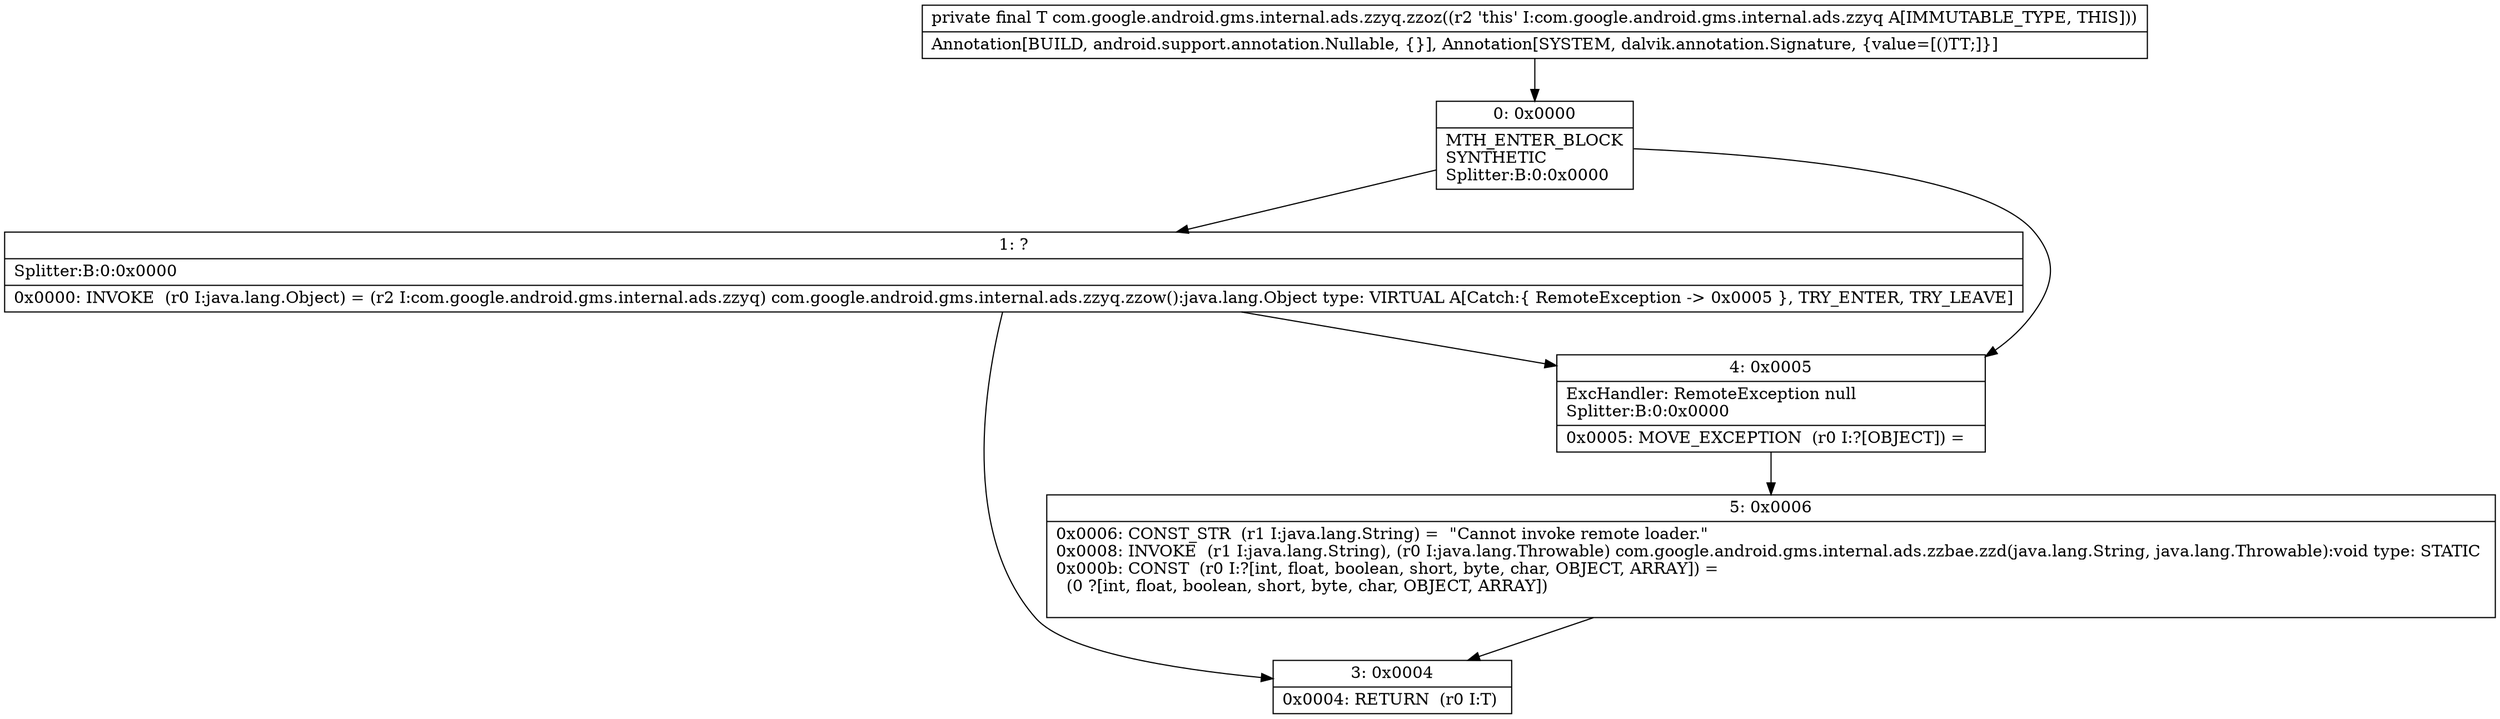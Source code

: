 digraph "CFG forcom.google.android.gms.internal.ads.zzyq.zzoz()Ljava\/lang\/Object;" {
Node_0 [shape=record,label="{0\:\ 0x0000|MTH_ENTER_BLOCK\lSYNTHETIC\lSplitter:B:0:0x0000\l}"];
Node_1 [shape=record,label="{1\:\ ?|Splitter:B:0:0x0000\l|0x0000: INVOKE  (r0 I:java.lang.Object) = (r2 I:com.google.android.gms.internal.ads.zzyq) com.google.android.gms.internal.ads.zzyq.zzow():java.lang.Object type: VIRTUAL A[Catch:\{ RemoteException \-\> 0x0005 \}, TRY_ENTER, TRY_LEAVE]\l}"];
Node_3 [shape=record,label="{3\:\ 0x0004|0x0004: RETURN  (r0 I:T) \l}"];
Node_4 [shape=record,label="{4\:\ 0x0005|ExcHandler: RemoteException null\lSplitter:B:0:0x0000\l|0x0005: MOVE_EXCEPTION  (r0 I:?[OBJECT]) =  \l}"];
Node_5 [shape=record,label="{5\:\ 0x0006|0x0006: CONST_STR  (r1 I:java.lang.String) =  \"Cannot invoke remote loader.\" \l0x0008: INVOKE  (r1 I:java.lang.String), (r0 I:java.lang.Throwable) com.google.android.gms.internal.ads.zzbae.zzd(java.lang.String, java.lang.Throwable):void type: STATIC \l0x000b: CONST  (r0 I:?[int, float, boolean, short, byte, char, OBJECT, ARRAY]) = \l  (0 ?[int, float, boolean, short, byte, char, OBJECT, ARRAY])\l \l}"];
MethodNode[shape=record,label="{private final T com.google.android.gms.internal.ads.zzyq.zzoz((r2 'this' I:com.google.android.gms.internal.ads.zzyq A[IMMUTABLE_TYPE, THIS]))  | Annotation[BUILD, android.support.annotation.Nullable, \{\}], Annotation[SYSTEM, dalvik.annotation.Signature, \{value=[()TT;]\}]\l}"];
MethodNode -> Node_0;
Node_0 -> Node_1;
Node_0 -> Node_4;
Node_1 -> Node_4;
Node_1 -> Node_3;
Node_4 -> Node_5;
Node_5 -> Node_3;
}

